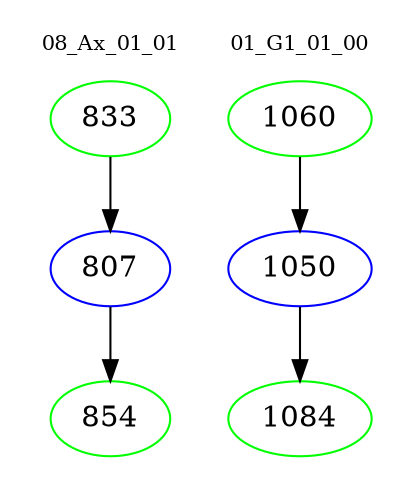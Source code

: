 digraph{
subgraph cluster_0 {
color = white
label = "08_Ax_01_01";
fontsize=10;
T0_833 [label="833", color="green"]
T0_833 -> T0_807 [color="black"]
T0_807 [label="807", color="blue"]
T0_807 -> T0_854 [color="black"]
T0_854 [label="854", color="green"]
}
subgraph cluster_1 {
color = white
label = "01_G1_01_00";
fontsize=10;
T1_1060 [label="1060", color="green"]
T1_1060 -> T1_1050 [color="black"]
T1_1050 [label="1050", color="blue"]
T1_1050 -> T1_1084 [color="black"]
T1_1084 [label="1084", color="green"]
}
}
